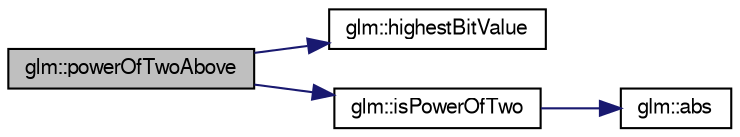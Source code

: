 digraph G
{
  bgcolor="transparent";
  edge [fontname="FreeSans",fontsize=10,labelfontname="FreeSans",labelfontsize=10];
  node [fontname="FreeSans",fontsize=10,shape=record];
  rankdir=LR;
  Node1 [label="glm::powerOfTwoAbove",height=0.2,width=0.4,color="black", fillcolor="grey75", style="filled" fontcolor="black"];
  Node1 -> Node2 [color="midnightblue",fontsize=10,style="solid"];
  Node2 [label="glm::highestBitValue",height=0.2,width=0.4,color="black",URL="$group__gtx__bit.html#gda4310fc2dd8db30392da133067ed13e"];
  Node1 -> Node3 [color="midnightblue",fontsize=10,style="solid"];
  Node3 [label="glm::isPowerOfTwo",height=0.2,width=0.4,color="black",URL="$group__gtx__bit.html#g2b12722968dabd423334391d1fd42acd"];
  Node3 -> Node4 [color="midnightblue",fontsize=10,style="solid"];
  Node4 [label="glm::abs",height=0.2,width=0.4,color="black",URL="$group__core__func__common.html#gab4b95b47f2918ce6e7ac279a0ba27c1"];
}

